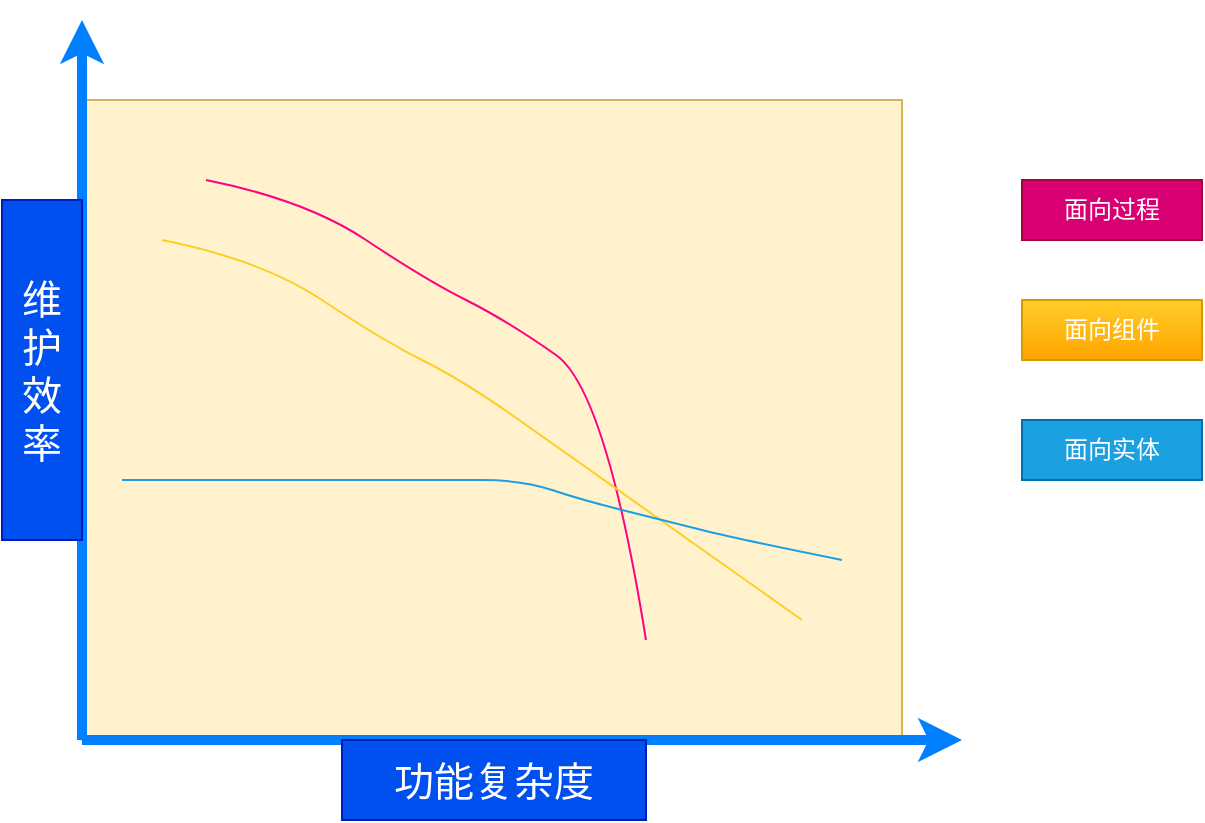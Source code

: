 <mxfile version="14.6.13" type="device"><diagram id="Hk_ID5mJu5I0eSHfRdQ7" name="第 1 页"><mxGraphModel dx="1426" dy="860" grid="1" gridSize="10" guides="1" tooltips="1" connect="1" arrows="1" fold="1" page="1" pageScale="1" pageWidth="827" pageHeight="1169" math="0" shadow="0"><root><mxCell id="0"/><mxCell id="1" parent="0"/><mxCell id="fHRM9wbGxt2s1HHw-LHD-1" value="" style="rounded=0;whiteSpace=wrap;html=1;fontSize=20;fillColor=#fff2cc;strokeColor=#d6b656;" vertex="1" parent="1"><mxGeometry x="280" y="120" width="410" height="320" as="geometry"/></mxCell><mxCell id="fHRM9wbGxt2s1HHw-LHD-3" value="" style="endArrow=classic;html=1;strokeWidth=5;strokeColor=#007FFF;" edge="1" parent="1"><mxGeometry width="50" height="50" relative="1" as="geometry"><mxPoint x="280" y="440" as="sourcePoint"/><mxPoint x="280" y="80" as="targetPoint"/></mxGeometry></mxCell><mxCell id="fHRM9wbGxt2s1HHw-LHD-4" value="" style="endArrow=classic;html=1;strokeColor=#007FFF;strokeWidth=5;" edge="1" parent="1"><mxGeometry width="50" height="50" relative="1" as="geometry"><mxPoint x="280" y="440" as="sourcePoint"/><mxPoint x="720" y="440" as="targetPoint"/></mxGeometry></mxCell><mxCell id="fHRM9wbGxt2s1HHw-LHD-5" value="维护效率" style="rounded=0;whiteSpace=wrap;html=1;fillColor=#0050ef;strokeColor=#001DBC;fontColor=#ffffff;fontSize=20;" vertex="1" parent="1"><mxGeometry x="240" y="170" width="40" height="170" as="geometry"/></mxCell><mxCell id="fHRM9wbGxt2s1HHw-LHD-6" value="功能复杂度" style="rounded=0;whiteSpace=wrap;html=1;fillColor=#0050ef;strokeColor=#001DBC;fontColor=#ffffff;fontSize=20;" vertex="1" parent="1"><mxGeometry x="410" y="440" width="152" height="40" as="geometry"/></mxCell><mxCell id="fHRM9wbGxt2s1HHw-LHD-14" value="面向过程" style="rounded=0;whiteSpace=wrap;html=1;fillColor=#d80073;strokeColor=#A50040;fontColor=#ffffff;" vertex="1" parent="1"><mxGeometry x="750" y="160" width="90" height="30" as="geometry"/></mxCell><mxCell id="fHRM9wbGxt2s1HHw-LHD-15" value="面向组件" style="rounded=0;whiteSpace=wrap;html=1;fillColor=#ffcd28;strokeColor=#d79b00;gradientColor=#ffa500;fontColor=#FFFFFF;" vertex="1" parent="1"><mxGeometry x="750" y="220" width="90" height="30" as="geometry"/></mxCell><mxCell id="fHRM9wbGxt2s1HHw-LHD-16" value="面向实体" style="rounded=0;whiteSpace=wrap;html=1;fillColor=#1ba1e2;strokeColor=#006EAF;fontColor=#ffffff;" vertex="1" parent="1"><mxGeometry x="750" y="280" width="90" height="30" as="geometry"/></mxCell><mxCell id="fHRM9wbGxt2s1HHw-LHD-18" value="" style="curved=1;endArrow=none;html=1;fontColor=#FFFFFF;strokeColor=#FF0080;endFill=0;" edge="1" parent="1"><mxGeometry width="50" height="50" relative="1" as="geometry"><mxPoint x="342" y="160" as="sourcePoint"/><mxPoint x="562" y="390" as="targetPoint"/><Array as="points"><mxPoint x="392" y="170"/><mxPoint x="452" y="210"/><mxPoint x="492" y="230"/><mxPoint x="542" y="265"/></Array></mxGeometry></mxCell><mxCell id="fHRM9wbGxt2s1HHw-LHD-19" value="" style="curved=1;endArrow=none;html=1;fontColor=#FFFFFF;strokeColor=#ffcd28;endFill=0;" edge="1" parent="1"><mxGeometry width="50" height="50" relative="1" as="geometry"><mxPoint x="320" y="190" as="sourcePoint"/><mxPoint x="640" y="380" as="targetPoint"/><Array as="points"><mxPoint x="370" y="200"/><mxPoint x="430" y="240"/><mxPoint x="470" y="260"/><mxPoint x="520" y="295"/></Array></mxGeometry></mxCell><mxCell id="fHRM9wbGxt2s1HHw-LHD-20" value="" style="curved=1;endArrow=none;html=1;fontColor=#FFFFFF;strokeColor=#1ba1e2;endFill=0;" edge="1" parent="1"><mxGeometry width="50" height="50" relative="1" as="geometry"><mxPoint x="300" y="310" as="sourcePoint"/><mxPoint x="660" y="350" as="targetPoint"/><Array as="points"><mxPoint x="340" y="310"/><mxPoint x="380" y="310"/><mxPoint x="420" y="310"/><mxPoint x="460" y="310"/><mxPoint x="500" y="310"/><mxPoint x="530" y="320"/><mxPoint x="570" y="330"/><mxPoint x="610" y="340"/></Array></mxGeometry></mxCell></root></mxGraphModel></diagram></mxfile>